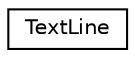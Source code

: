 digraph G
{
  edge [fontname="Helvetica",fontsize="10",labelfontname="Helvetica",labelfontsize="10"];
  node [fontname="Helvetica",fontsize="10",shape=record];
  rankdir=LR;
  Node1 [label="TextLine",height=0.2,width=0.4,color="black", fillcolor="white", style="filled",URL="$d8/de6/structTextLine.html"];
}
